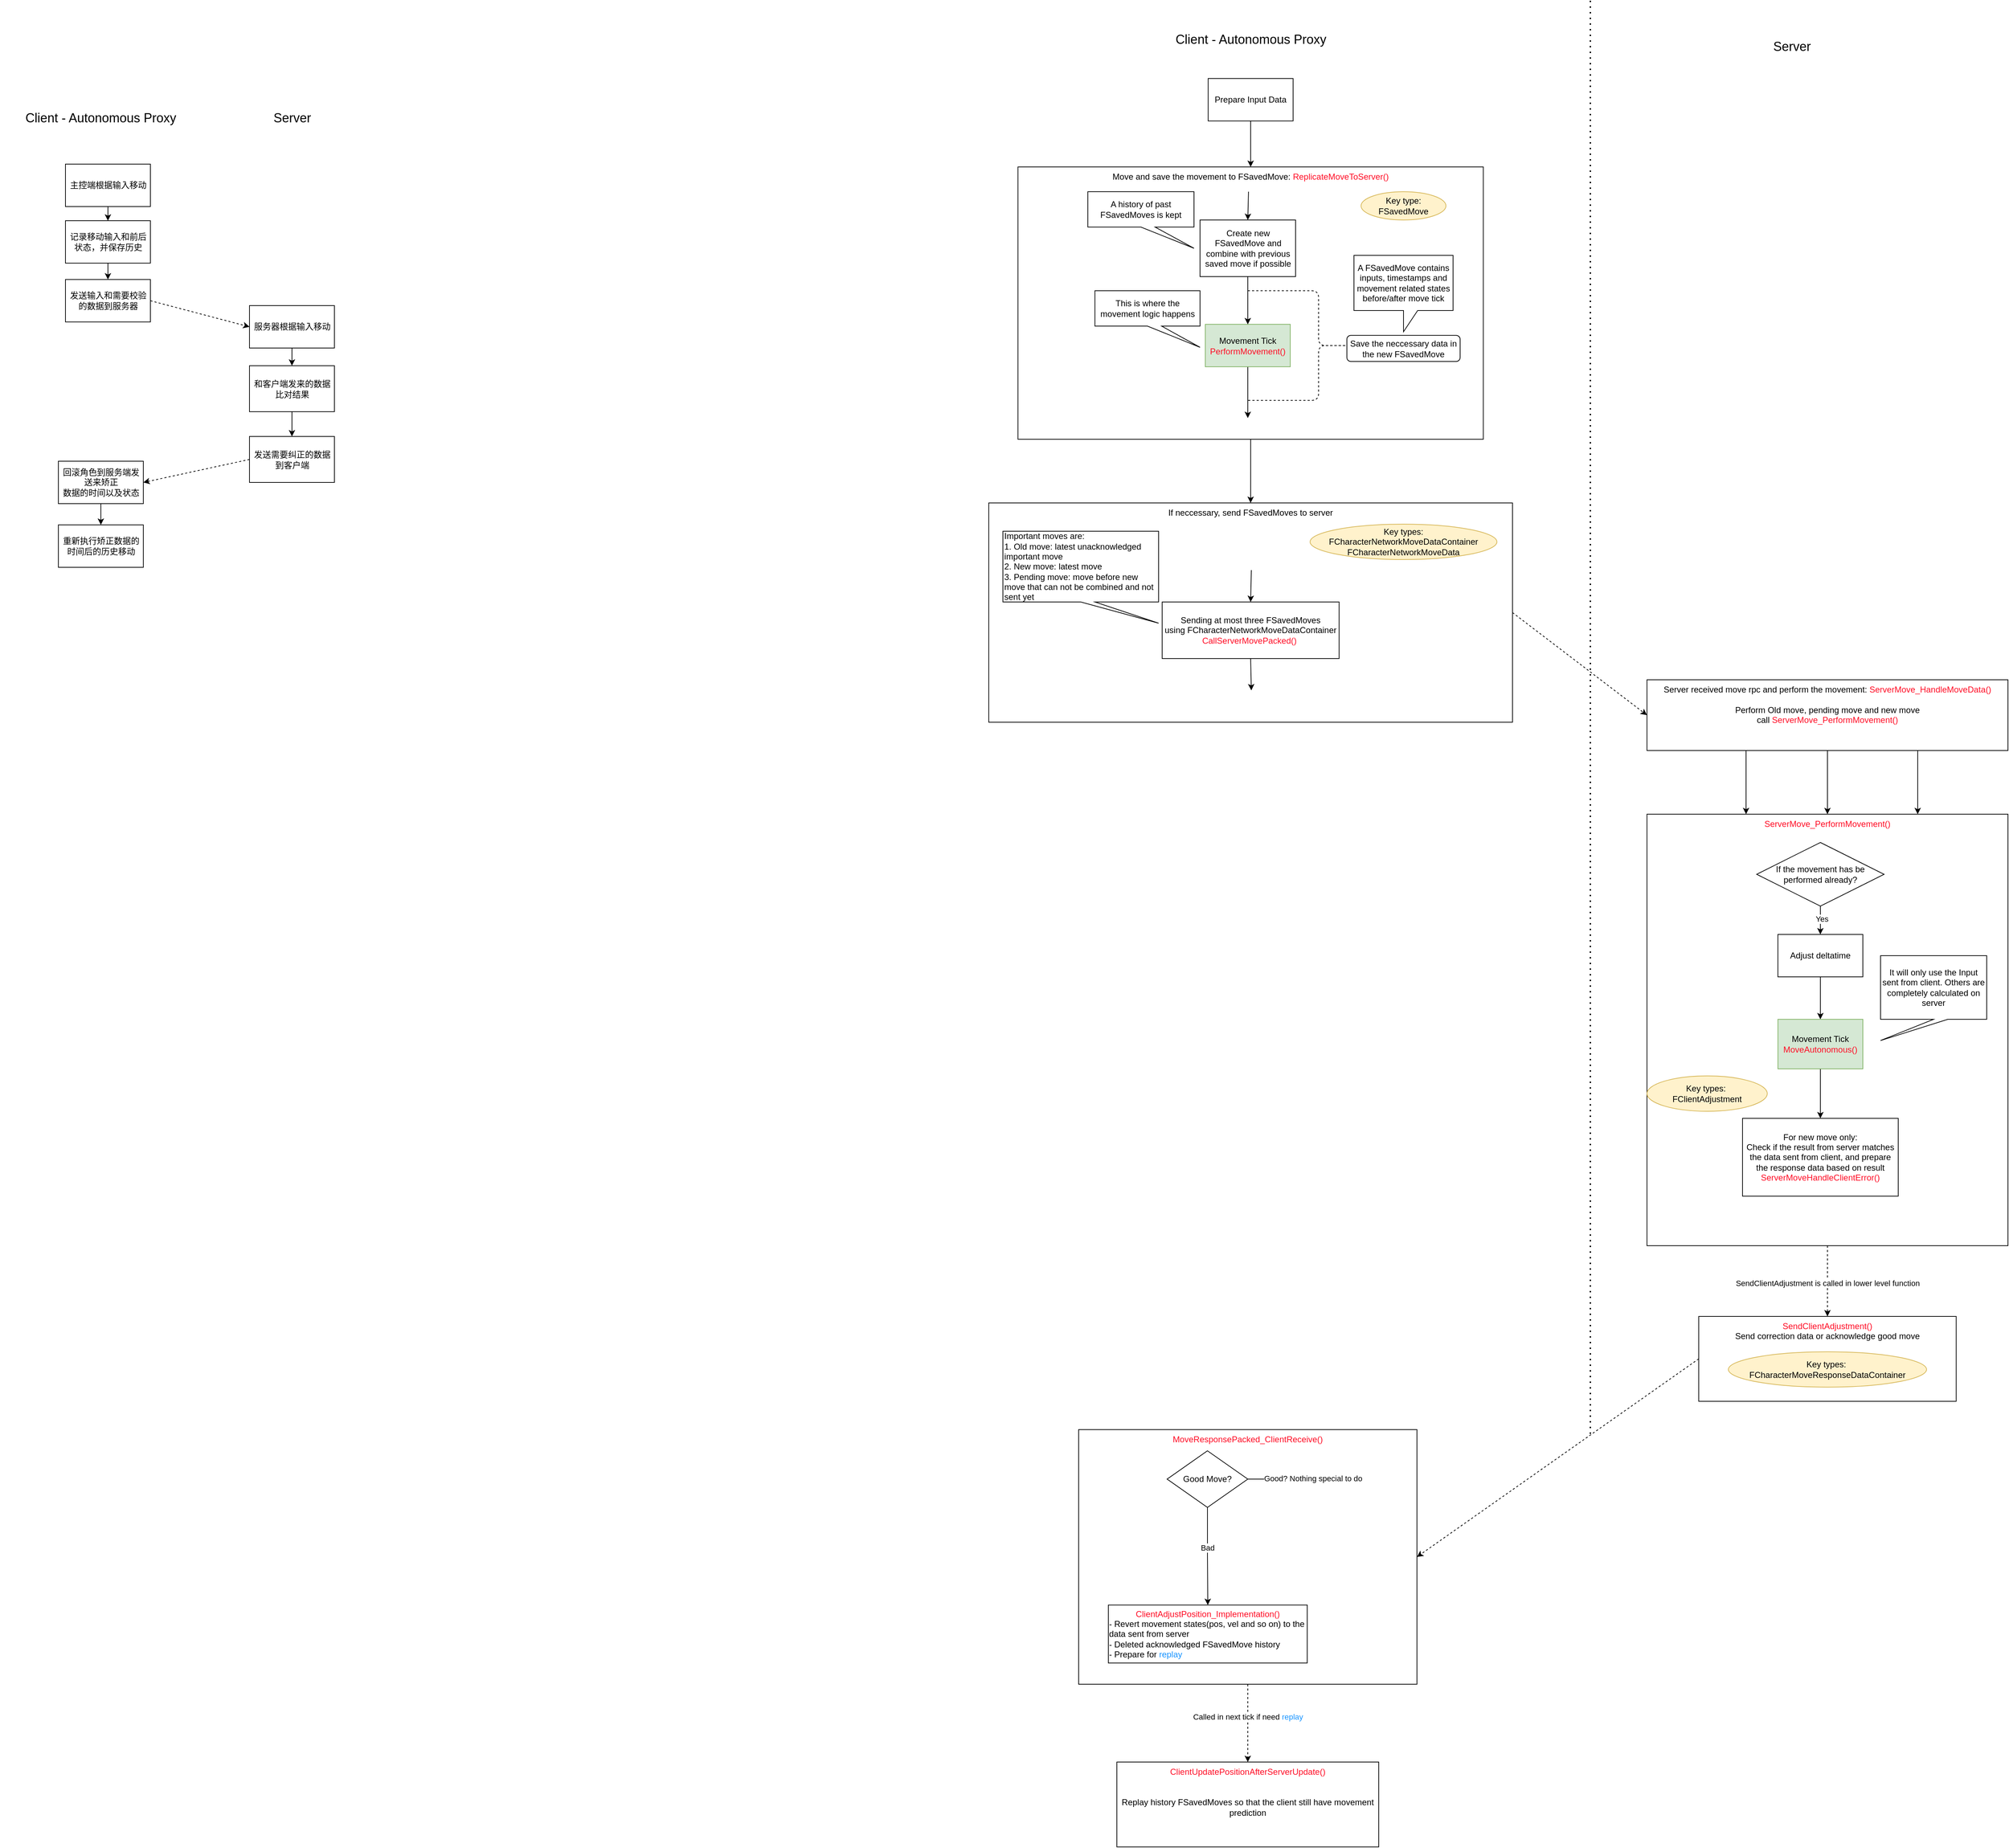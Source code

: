 <mxfile version="23.0.2" type="github">
  <diagram name="第 1 页" id="eNk743Lgy3ztg70Z9EB9">
    <mxGraphModel dx="3680" dy="1119" grid="0" gridSize="10" guides="0" tooltips="1" connect="1" arrows="1" fold="1" page="1" pageScale="1" pageWidth="827" pageHeight="1169" math="0" shadow="0">
      <root>
        <mxCell id="0" />
        <mxCell id="1" parent="0" />
        <mxCell id="QoKt7XNXczLMYl_EDJtm-24" style="edgeStyle=orthogonalEdgeStyle;rounded=0;orthogonalLoop=1;jettySize=auto;html=1;entryX=0.5;entryY=0;entryDx=0;entryDy=0;" edge="1" parent="1" source="QoKt7XNXczLMYl_EDJtm-15" target="QoKt7XNXczLMYl_EDJtm-21">
          <mxGeometry relative="1" as="geometry" />
        </mxCell>
        <mxCell id="QoKt7XNXczLMYl_EDJtm-15" value="Move and save the movement to FSavedMove:&amp;nbsp;&lt;font color=&quot;#ff0d25&quot;&gt;ReplicateMoveToServer()&lt;/font&gt;" style="rounded=0;whiteSpace=wrap;html=1;horizontal=1;verticalAlign=top;align=center;" vertex="1" parent="1">
          <mxGeometry x="11.25" y="245" width="657.5" height="385" as="geometry" />
        </mxCell>
        <mxCell id="QoKt7XNXczLMYl_EDJtm-2" style="edgeStyle=orthogonalEdgeStyle;rounded=0;orthogonalLoop=1;jettySize=auto;html=1;" edge="1" parent="1" source="QoKt7XNXczLMYl_EDJtm-1" target="QoKt7XNXczLMYl_EDJtm-15">
          <mxGeometry relative="1" as="geometry">
            <mxPoint x="350" y="350" as="targetPoint" />
          </mxGeometry>
        </mxCell>
        <mxCell id="QoKt7XNXczLMYl_EDJtm-1" value="Prepare Input Data" style="rounded=0;whiteSpace=wrap;html=1;" vertex="1" parent="1">
          <mxGeometry x="280" y="120" width="120" height="60" as="geometry" />
        </mxCell>
        <mxCell id="QoKt7XNXczLMYl_EDJtm-9" style="edgeStyle=orthogonalEdgeStyle;rounded=0;orthogonalLoop=1;jettySize=auto;html=1;entryX=0.5;entryY=0;entryDx=0;entryDy=0;" edge="1" parent="1" source="QoKt7XNXczLMYl_EDJtm-3">
          <mxGeometry relative="1" as="geometry">
            <mxPoint x="336" y="600" as="targetPoint" />
          </mxGeometry>
        </mxCell>
        <mxCell id="QoKt7XNXczLMYl_EDJtm-3" value="Movement Tick&lt;br&gt;&lt;font color=&quot;#ff0d25&quot;&gt;PerformMovement()&lt;/font&gt;" style="rounded=0;whiteSpace=wrap;html=1;fillColor=#d5e8d4;strokeColor=#82b366;" vertex="1" parent="1">
          <mxGeometry x="276" y="467.5" width="120" height="60" as="geometry" />
        </mxCell>
        <mxCell id="QoKt7XNXczLMYl_EDJtm-4" value="" style="shape=curlyBracket;whiteSpace=wrap;html=1;rounded=1;flipH=1;labelPosition=right;verticalLabelPosition=middle;align=left;verticalAlign=middle;size=0.333;dashed=1;" vertex="1" parent="1">
          <mxGeometry x="336" y="420" width="150" height="155" as="geometry" />
        </mxCell>
        <mxCell id="QoKt7XNXczLMYl_EDJtm-13" value="Save the neccessary data in the new FSavedMove" style="rounded=1;whiteSpace=wrap;html=1;" vertex="1" parent="1">
          <mxGeometry x="476" y="483.13" width="160" height="36.87" as="geometry" />
        </mxCell>
        <mxCell id="QoKt7XNXczLMYl_EDJtm-14" value="A FSavedMove contains inputs, timestamps and movement related states before/after move tick" style="shape=callout;whiteSpace=wrap;html=1;perimeter=calloutPerimeter;" vertex="1" parent="1">
          <mxGeometry x="486" y="370" width="140" height="108" as="geometry" />
        </mxCell>
        <mxCell id="QoKt7XNXczLMYl_EDJtm-17" style="edgeStyle=orthogonalEdgeStyle;rounded=0;orthogonalLoop=1;jettySize=auto;html=1;entryX=0.5;entryY=0;entryDx=0;entryDy=0;" edge="1" parent="1" source="QoKt7XNXczLMYl_EDJtm-16" target="QoKt7XNXczLMYl_EDJtm-3">
          <mxGeometry relative="1" as="geometry" />
        </mxCell>
        <mxCell id="QoKt7XNXczLMYl_EDJtm-16" value="Create new FSavedMove and combine with previous saved move if possible" style="rounded=0;whiteSpace=wrap;html=1;" vertex="1" parent="1">
          <mxGeometry x="268.5" y="320" width="135" height="80" as="geometry" />
        </mxCell>
        <mxCell id="QoKt7XNXczLMYl_EDJtm-18" value="This is where the movement logic happens" style="shape=callout;whiteSpace=wrap;html=1;perimeter=calloutPerimeter;position2=1;" vertex="1" parent="1">
          <mxGeometry x="120" y="420" width="148.5" height="80" as="geometry" />
        </mxCell>
        <mxCell id="QoKt7XNXczLMYl_EDJtm-19" value="A history of past FSavedMoves is kept" style="shape=callout;whiteSpace=wrap;html=1;perimeter=calloutPerimeter;position2=1;" vertex="1" parent="1">
          <mxGeometry x="110" y="280" width="150" height="80" as="geometry" />
        </mxCell>
        <mxCell id="QoKt7XNXczLMYl_EDJtm-20" value="" style="endArrow=classic;html=1;rounded=0;entryX=0.5;entryY=0;entryDx=0;entryDy=0;" edge="1" parent="1" target="QoKt7XNXczLMYl_EDJtm-16">
          <mxGeometry width="50" height="50" relative="1" as="geometry">
            <mxPoint x="337" y="280" as="sourcePoint" />
            <mxPoint x="370" y="260" as="targetPoint" />
          </mxGeometry>
        </mxCell>
        <mxCell id="QoKt7XNXczLMYl_EDJtm-21" value="If neccessary, send FSavedMoves to server" style="rounded=0;whiteSpace=wrap;html=1;verticalAlign=top;" vertex="1" parent="1">
          <mxGeometry x="-30" y="720" width="740" height="310" as="geometry" />
        </mxCell>
        <mxCell id="QoKt7XNXczLMYl_EDJtm-23" value="Key type: FSavedMove" style="ellipse;whiteSpace=wrap;html=1;fillColor=#fff2cc;strokeColor=#d6b656;" vertex="1" parent="1">
          <mxGeometry x="496" y="280" width="120" height="40" as="geometry" />
        </mxCell>
        <mxCell id="QoKt7XNXczLMYl_EDJtm-25" value="Key types: FCharacterNetworkMoveDataContainer&lt;br&gt;FCharacterNetworkMoveData" style="ellipse;whiteSpace=wrap;html=1;fillColor=#fff2cc;strokeColor=#d6b656;" vertex="1" parent="1">
          <mxGeometry x="424" y="750" width="264" height="50" as="geometry" />
        </mxCell>
        <mxCell id="QoKt7XNXczLMYl_EDJtm-26" value="Sending at most three FSavedMoves using&amp;nbsp;FCharacterNetworkMoveDataContainer&lt;br&gt;&lt;font color=&quot;#ff0d25&quot;&gt;CallServerMovePacked()&lt;span style=&quot;background-color: initial;&quot;&gt;&amp;nbsp;&lt;/span&gt;&lt;/font&gt;" style="rounded=0;whiteSpace=wrap;html=1;" vertex="1" parent="1">
          <mxGeometry x="215" y="860" width="250" height="80" as="geometry" />
        </mxCell>
        <mxCell id="QoKt7XNXczLMYl_EDJtm-27" value="Important moves are:&lt;br&gt;1. Old move: latest unacknowledged important move&lt;br&gt;2. New move: latest move&lt;br&gt;3. Pending move: move before new move that can not be combined and not sent yet" style="shape=callout;whiteSpace=wrap;html=1;perimeter=calloutPerimeter;align=left;position2=1;" vertex="1" parent="1">
          <mxGeometry x="-10" y="760" width="220" height="130" as="geometry" />
        </mxCell>
        <mxCell id="QoKt7XNXczLMYl_EDJtm-28" value="" style="endArrow=classic;html=1;rounded=0;entryX=0.5;entryY=0;entryDx=0;entryDy=0;" edge="1" parent="1" target="QoKt7XNXczLMYl_EDJtm-26">
          <mxGeometry width="50" height="50" relative="1" as="geometry">
            <mxPoint x="341" y="815" as="sourcePoint" />
            <mxPoint x="370" y="770" as="targetPoint" />
          </mxGeometry>
        </mxCell>
        <mxCell id="QoKt7XNXczLMYl_EDJtm-29" value="" style="endArrow=classic;html=1;rounded=0;exitX=0.5;exitY=1;exitDx=0;exitDy=0;" edge="1" parent="1" source="QoKt7XNXczLMYl_EDJtm-26">
          <mxGeometry width="50" height="50" relative="1" as="geometry">
            <mxPoint x="440" y="1140" as="sourcePoint" />
            <mxPoint x="341" y="985" as="targetPoint" />
          </mxGeometry>
        </mxCell>
        <mxCell id="QoKt7XNXczLMYl_EDJtm-30" value="Client - Autonomous Proxy" style="text;html=1;strokeColor=none;fillColor=none;align=center;verticalAlign=middle;whiteSpace=wrap;rounded=0;fontSize=18;" vertex="1" parent="1">
          <mxGeometry x="197.5" y="30" width="285" height="70" as="geometry" />
        </mxCell>
        <mxCell id="QoKt7XNXczLMYl_EDJtm-31" value="" style="endArrow=none;dashed=1;html=1;dashPattern=1 3;strokeWidth=2;rounded=0;" edge="1" parent="1">
          <mxGeometry width="50" height="50" relative="1" as="geometry">
            <mxPoint x="820" y="10" as="sourcePoint" />
            <mxPoint x="820" y="2040" as="targetPoint" />
          </mxGeometry>
        </mxCell>
        <mxCell id="QoKt7XNXczLMYl_EDJtm-32" value="Server" style="text;html=1;strokeColor=none;fillColor=none;align=center;verticalAlign=middle;whiteSpace=wrap;rounded=0;fontSize=18;" vertex="1" parent="1">
          <mxGeometry x="1000" y="40" width="210" height="70" as="geometry" />
        </mxCell>
        <mxCell id="QoKt7XNXczLMYl_EDJtm-36" style="edgeStyle=orthogonalEdgeStyle;rounded=0;orthogonalLoop=1;jettySize=auto;html=1;entryX=0.5;entryY=0;entryDx=0;entryDy=0;" edge="1" parent="1" source="QoKt7XNXczLMYl_EDJtm-33" target="QoKt7XNXczLMYl_EDJtm-35">
          <mxGeometry relative="1" as="geometry" />
        </mxCell>
        <mxCell id="QoKt7XNXczLMYl_EDJtm-33" value="Server received move rpc and perform the movement:&amp;nbsp;&lt;span style=&quot;background-color: initial;&quot;&gt;&lt;font color=&quot;#ff0d25&quot;&gt;ServerMove_HandleMoveData()&lt;br&gt;&lt;/font&gt;&lt;/span&gt;&lt;span style=&quot;background-color: initial;&quot;&gt;&lt;br&gt;Perform Old move, pending move and new move&lt;br&gt;call &lt;font color=&quot;#ff0d25&quot;&gt;ServerMove_PerformMovement()&lt;/font&gt;&lt;br&gt;&lt;/span&gt;" style="rounded=0;whiteSpace=wrap;html=1;verticalAlign=top;" vertex="1" parent="1">
          <mxGeometry x="900" y="970" width="510" height="100" as="geometry" />
        </mxCell>
        <mxCell id="QoKt7XNXczLMYl_EDJtm-34" value="" style="endArrow=classic;html=1;rounded=0;dashed=1;exitX=1;exitY=0.5;exitDx=0;exitDy=0;entryX=0;entryY=0.5;entryDx=0;entryDy=0;" edge="1" parent="1" source="QoKt7XNXczLMYl_EDJtm-21" target="QoKt7XNXczLMYl_EDJtm-33">
          <mxGeometry width="50" height="50" relative="1" as="geometry">
            <mxPoint x="760" y="890" as="sourcePoint" />
            <mxPoint x="810" y="840" as="targetPoint" />
          </mxGeometry>
        </mxCell>
        <mxCell id="QoKt7XNXczLMYl_EDJtm-35" value="&lt;font color=&quot;#ff0d25&quot;&gt;ServerMove_PerformMovement()&lt;/font&gt;&lt;span style=&quot;background-color: initial;&quot;&gt;&lt;br&gt;&lt;/span&gt;" style="rounded=0;whiteSpace=wrap;html=1;verticalAlign=top;" vertex="1" parent="1">
          <mxGeometry x="900" y="1160" width="510" height="610" as="geometry" />
        </mxCell>
        <mxCell id="QoKt7XNXczLMYl_EDJtm-37" style="edgeStyle=orthogonalEdgeStyle;rounded=0;orthogonalLoop=1;jettySize=auto;html=1;entryX=0.75;entryY=0;entryDx=0;entryDy=0;exitX=0.75;exitY=1;exitDx=0;exitDy=0;" edge="1" parent="1" source="QoKt7XNXczLMYl_EDJtm-33" target="QoKt7XNXczLMYl_EDJtm-35">
          <mxGeometry relative="1" as="geometry">
            <mxPoint x="1170" y="1070" as="sourcePoint" />
            <mxPoint x="1170" y="1160" as="targetPoint" />
          </mxGeometry>
        </mxCell>
        <mxCell id="QoKt7XNXczLMYl_EDJtm-38" style="edgeStyle=orthogonalEdgeStyle;rounded=0;orthogonalLoop=1;jettySize=auto;html=1;" edge="1" parent="1">
          <mxGeometry relative="1" as="geometry">
            <mxPoint x="1040" y="1070" as="sourcePoint" />
            <mxPoint x="1040" y="1160" as="targetPoint" />
          </mxGeometry>
        </mxCell>
        <mxCell id="QoKt7XNXczLMYl_EDJtm-40" style="edgeStyle=orthogonalEdgeStyle;rounded=0;orthogonalLoop=1;jettySize=auto;html=1;entryX=0.5;entryY=0;entryDx=0;entryDy=0;" edge="1" parent="1" source="QoKt7XNXczLMYl_EDJtm-39" target="QoKt7XNXczLMYl_EDJtm-42">
          <mxGeometry relative="1" as="geometry">
            <mxPoint x="1144.736" y="1360.644" as="targetPoint" />
          </mxGeometry>
        </mxCell>
        <mxCell id="QoKt7XNXczLMYl_EDJtm-41" value="Yes" style="edgeLabel;html=1;align=center;verticalAlign=middle;resizable=0;points=[];" vertex="1" connectable="0" parent="QoKt7XNXczLMYl_EDJtm-40">
          <mxGeometry x="-0.095" y="2" relative="1" as="geometry">
            <mxPoint as="offset" />
          </mxGeometry>
        </mxCell>
        <mxCell id="QoKt7XNXczLMYl_EDJtm-39" value="If the movement has be performed already?" style="rhombus;whiteSpace=wrap;html=1;" vertex="1" parent="1">
          <mxGeometry x="1055" y="1200" width="180" height="90" as="geometry" />
        </mxCell>
        <mxCell id="QoKt7XNXczLMYl_EDJtm-44" style="edgeStyle=orthogonalEdgeStyle;rounded=0;orthogonalLoop=1;jettySize=auto;html=1;" edge="1" parent="1" source="QoKt7XNXczLMYl_EDJtm-42" target="QoKt7XNXczLMYl_EDJtm-43">
          <mxGeometry relative="1" as="geometry" />
        </mxCell>
        <mxCell id="QoKt7XNXczLMYl_EDJtm-42" value="Adjust deltatime" style="rounded=0;whiteSpace=wrap;html=1;" vertex="1" parent="1">
          <mxGeometry x="1085" y="1330" width="120" height="60" as="geometry" />
        </mxCell>
        <mxCell id="QoKt7XNXczLMYl_EDJtm-47" style="edgeStyle=orthogonalEdgeStyle;rounded=0;orthogonalLoop=1;jettySize=auto;html=1;entryX=0.5;entryY=0;entryDx=0;entryDy=0;" edge="1" parent="1" source="QoKt7XNXczLMYl_EDJtm-43" target="QoKt7XNXczLMYl_EDJtm-56">
          <mxGeometry relative="1" as="geometry">
            <mxPoint x="1145.0" y="1570" as="targetPoint" />
          </mxGeometry>
        </mxCell>
        <mxCell id="QoKt7XNXczLMYl_EDJtm-43" value="Movement Tick&lt;br&gt;&lt;font color=&quot;#ff0d25&quot;&gt;MoveAutonomous()&lt;/font&gt;" style="rounded=0;whiteSpace=wrap;html=1;fillColor=#d5e8d4;strokeColor=#82b366;" vertex="1" parent="1">
          <mxGeometry x="1085" y="1450" width="120" height="70" as="geometry" />
        </mxCell>
        <mxCell id="QoKt7XNXczLMYl_EDJtm-45" value="It will only use the Input sent from client. Others are completely calculated on server" style="shape=callout;whiteSpace=wrap;html=1;perimeter=calloutPerimeter;position2=0;" vertex="1" parent="1">
          <mxGeometry x="1230" y="1360" width="150" height="120" as="geometry" />
        </mxCell>
        <mxCell id="QoKt7XNXczLMYl_EDJtm-56" value="For new move only:&lt;br style=&quot;border-color: var(--border-color);&quot;&gt;Check if the result from server matches the data sent from client, and prepare the response data based on result&lt;br&gt;&lt;font color=&quot;#ff0d25&quot;&gt;ServerMoveHandleClientError()&lt;/font&gt;" style="rounded=0;whiteSpace=wrap;html=1;" vertex="1" parent="1">
          <mxGeometry x="1035" y="1590" width="220" height="110" as="geometry" />
        </mxCell>
        <mxCell id="QoKt7XNXczLMYl_EDJtm-57" value="Key types:&amp;nbsp;&lt;br&gt;FClientAdjustment" style="ellipse;whiteSpace=wrap;html=1;fillColor=#fff2cc;strokeColor=#d6b656;" vertex="1" parent="1">
          <mxGeometry x="900" y="1530" width="170" height="50" as="geometry" />
        </mxCell>
        <mxCell id="QoKt7XNXczLMYl_EDJtm-58" value="" style="endArrow=classic;html=1;rounded=0;exitX=0.5;exitY=1;exitDx=0;exitDy=0;dashed=1;entryX=0.5;entryY=0;entryDx=0;entryDy=0;" edge="1" parent="1" source="QoKt7XNXczLMYl_EDJtm-35" target="QoKt7XNXczLMYl_EDJtm-60">
          <mxGeometry width="50" height="50" relative="1" as="geometry">
            <mxPoint x="1130" y="1940" as="sourcePoint" />
            <mxPoint x="1155" y="1880" as="targetPoint" />
          </mxGeometry>
        </mxCell>
        <mxCell id="QoKt7XNXczLMYl_EDJtm-59" value="SendClientAdjustment is called in lower level function" style="edgeLabel;html=1;align=center;verticalAlign=middle;resizable=0;points=[];" vertex="1" connectable="0" parent="QoKt7XNXczLMYl_EDJtm-58">
          <mxGeometry x="0.488" y="-1" relative="1" as="geometry">
            <mxPoint x="1" y="-22" as="offset" />
          </mxGeometry>
        </mxCell>
        <mxCell id="QoKt7XNXczLMYl_EDJtm-60" value="&lt;font color=&quot;#ff0d25&quot;&gt;SendClientAdjustment()&lt;/font&gt;&lt;br&gt;Send correction data or acknowledge good move" style="rounded=0;whiteSpace=wrap;html=1;verticalAlign=top;" vertex="1" parent="1">
          <mxGeometry x="973.13" y="1870" width="363.75" height="120" as="geometry" />
        </mxCell>
        <mxCell id="QoKt7XNXczLMYl_EDJtm-61" value="Key types:&amp;nbsp;&lt;br&gt;FCharacterMoveResponseDataContainer" style="ellipse;whiteSpace=wrap;html=1;fillColor=#fff2cc;strokeColor=#d6b656;" vertex="1" parent="1">
          <mxGeometry x="1015.01" y="1920" width="280" height="50" as="geometry" />
        </mxCell>
        <mxCell id="QoKt7XNXczLMYl_EDJtm-62" value="" style="endArrow=classic;html=1;rounded=0;exitX=0;exitY=0.5;exitDx=0;exitDy=0;dashed=1;entryX=1;entryY=0.5;entryDx=0;entryDy=0;" edge="1" parent="1" source="QoKt7XNXczLMYl_EDJtm-60" target="QoKt7XNXczLMYl_EDJtm-63">
          <mxGeometry width="50" height="50" relative="1" as="geometry">
            <mxPoint x="670" y="2000" as="sourcePoint" />
            <mxPoint x="680" y="2070" as="targetPoint" />
          </mxGeometry>
        </mxCell>
        <mxCell id="QoKt7XNXczLMYl_EDJtm-63" value="&lt;font color=&quot;#ff0d25&quot;&gt;MoveResponsePacked_ClientReceive()&lt;/font&gt;" style="rounded=0;whiteSpace=wrap;html=1;verticalAlign=top;" vertex="1" parent="1">
          <mxGeometry x="97" y="2030" width="478" height="360" as="geometry" />
        </mxCell>
        <mxCell id="QoKt7XNXczLMYl_EDJtm-69" style="edgeStyle=orthogonalEdgeStyle;rounded=0;orthogonalLoop=1;jettySize=auto;html=1;exitX=1;exitY=0.5;exitDx=0;exitDy=0;" edge="1" parent="1" source="QoKt7XNXczLMYl_EDJtm-64">
          <mxGeometry relative="1" as="geometry">
            <mxPoint x="473.282" y="2100.282" as="targetPoint" />
          </mxGeometry>
        </mxCell>
        <mxCell id="QoKt7XNXczLMYl_EDJtm-70" value="Good? Nothing special to do" style="edgeLabel;html=1;align=center;verticalAlign=middle;resizable=0;points=[];" vertex="1" connectable="0" parent="QoKt7XNXczLMYl_EDJtm-69">
          <mxGeometry x="0.339" y="2" relative="1" as="geometry">
            <mxPoint as="offset" />
          </mxGeometry>
        </mxCell>
        <mxCell id="QoKt7XNXczLMYl_EDJtm-71" style="edgeStyle=orthogonalEdgeStyle;rounded=0;orthogonalLoop=1;jettySize=auto;html=1;entryX=0.5;entryY=0;entryDx=0;entryDy=0;" edge="1" parent="1" source="QoKt7XNXczLMYl_EDJtm-64" target="QoKt7XNXczLMYl_EDJtm-72">
          <mxGeometry relative="1" as="geometry">
            <mxPoint x="278.41" y="2198.231" as="targetPoint" />
          </mxGeometry>
        </mxCell>
        <mxCell id="QoKt7XNXczLMYl_EDJtm-73" value="Bad" style="edgeLabel;html=1;align=center;verticalAlign=middle;resizable=0;points=[];" vertex="1" connectable="0" parent="QoKt7XNXczLMYl_EDJtm-71">
          <mxGeometry x="-0.179" relative="1" as="geometry">
            <mxPoint as="offset" />
          </mxGeometry>
        </mxCell>
        <mxCell id="QoKt7XNXczLMYl_EDJtm-64" value="Good Move?" style="rhombus;whiteSpace=wrap;html=1;" vertex="1" parent="1">
          <mxGeometry x="222" y="2060" width="114" height="80" as="geometry" />
        </mxCell>
        <mxCell id="QoKt7XNXczLMYl_EDJtm-72" value="&lt;font color=&quot;#ff0d25&quot;&gt;ClientAdjustPosition_Implementation()&lt;/font&gt;&lt;br&gt;&lt;div style=&quot;text-align: left;&quot;&gt;&lt;span style=&quot;background-color: initial;&quot;&gt;- Revert movement states(pos, vel and so on) to the data sent from server&lt;/span&gt;&lt;/div&gt;&lt;div style=&quot;text-align: left;&quot;&gt;&lt;span style=&quot;background-color: initial;&quot;&gt;- Deleted acknowledged FSavedMove history&lt;br&gt;- Prepare for &lt;font color=&quot;#1994ff&quot;&gt;replay&lt;/font&gt;&lt;/span&gt;&lt;/div&gt;" style="rounded=0;whiteSpace=wrap;html=1;" vertex="1" parent="1">
          <mxGeometry x="139" y="2278" width="281" height="82" as="geometry" />
        </mxCell>
        <mxCell id="QoKt7XNXczLMYl_EDJtm-74" value="" style="endArrow=classic;html=1;rounded=0;exitX=0.5;exitY=1;exitDx=0;exitDy=0;dashed=1;entryX=0.5;entryY=0;entryDx=0;entryDy=0;" edge="1" parent="1" source="QoKt7XNXczLMYl_EDJtm-63" target="QoKt7XNXczLMYl_EDJtm-77">
          <mxGeometry width="50" height="50" relative="1" as="geometry">
            <mxPoint x="290" y="2540" as="sourcePoint" />
            <mxPoint x="336" y="2490" as="targetPoint" />
          </mxGeometry>
        </mxCell>
        <mxCell id="QoKt7XNXczLMYl_EDJtm-76" value="Called in next tick if need &lt;font color=&quot;#1994ff&quot;&gt;replay&lt;/font&gt;" style="edgeLabel;html=1;align=center;verticalAlign=middle;resizable=0;points=[];" vertex="1" connectable="0" parent="QoKt7XNXczLMYl_EDJtm-74">
          <mxGeometry x="-0.17" relative="1" as="geometry">
            <mxPoint as="offset" />
          </mxGeometry>
        </mxCell>
        <mxCell id="QoKt7XNXczLMYl_EDJtm-77" value="&lt;font color=&quot;#ff0d25&quot;&gt;ClientUpdatePositionAfterServerUpdate()&lt;/font&gt;&lt;br&gt;&lt;br&gt;&lt;br&gt;Replay history FSavedMoves so that the client still have movement prediction" style="rounded=0;whiteSpace=wrap;html=1;verticalAlign=top;" vertex="1" parent="1">
          <mxGeometry x="151" y="2500" width="370" height="120" as="geometry" />
        </mxCell>
        <mxCell id="QoKt7XNXczLMYl_EDJtm-78" value="Client - Autonomous Proxy" style="text;html=1;strokeColor=none;fillColor=none;align=center;verticalAlign=middle;whiteSpace=wrap;rounded=0;fontSize=18;" vertex="1" parent="1">
          <mxGeometry x="-1427" y="141" width="285" height="70" as="geometry" />
        </mxCell>
        <mxCell id="QoKt7XNXczLMYl_EDJtm-79" value="Server" style="text;html=1;strokeColor=none;fillColor=none;align=center;verticalAlign=middle;whiteSpace=wrap;rounded=0;fontSize=18;" vertex="1" parent="1">
          <mxGeometry x="-1119.5" y="141" width="210" height="70" as="geometry" />
        </mxCell>
        <mxCell id="QoKt7XNXczLMYl_EDJtm-88" style="edgeStyle=orthogonalEdgeStyle;rounded=0;orthogonalLoop=1;jettySize=auto;html=1;entryX=0.5;entryY=0;entryDx=0;entryDy=0;" edge="1" parent="1" source="QoKt7XNXczLMYl_EDJtm-80" target="QoKt7XNXczLMYl_EDJtm-81">
          <mxGeometry relative="1" as="geometry" />
        </mxCell>
        <mxCell id="QoKt7XNXczLMYl_EDJtm-80" value="主控端根据输入移动" style="rounded=0;whiteSpace=wrap;html=1;" vertex="1" parent="1">
          <mxGeometry x="-1334.5" y="241" width="120" height="60" as="geometry" />
        </mxCell>
        <mxCell id="QoKt7XNXczLMYl_EDJtm-89" style="edgeStyle=orthogonalEdgeStyle;rounded=0;orthogonalLoop=1;jettySize=auto;html=1;entryX=0.5;entryY=0;entryDx=0;entryDy=0;" edge="1" parent="1" source="QoKt7XNXczLMYl_EDJtm-81" target="QoKt7XNXczLMYl_EDJtm-82">
          <mxGeometry relative="1" as="geometry" />
        </mxCell>
        <mxCell id="QoKt7XNXczLMYl_EDJtm-81" value="记录移动输入和前后状态，并保存历史" style="rounded=0;whiteSpace=wrap;html=1;" vertex="1" parent="1">
          <mxGeometry x="-1334.5" y="321" width="120" height="60" as="geometry" />
        </mxCell>
        <mxCell id="QoKt7XNXczLMYl_EDJtm-82" value="发送输入和需要校验的数据到服务器" style="rounded=0;whiteSpace=wrap;html=1;" vertex="1" parent="1">
          <mxGeometry x="-1334.5" y="404.13" width="120" height="60" as="geometry" />
        </mxCell>
        <mxCell id="QoKt7XNXczLMYl_EDJtm-91" style="edgeStyle=orthogonalEdgeStyle;rounded=0;orthogonalLoop=1;jettySize=auto;html=1;entryX=0.5;entryY=0;entryDx=0;entryDy=0;" edge="1" parent="1" source="QoKt7XNXczLMYl_EDJtm-83" target="QoKt7XNXczLMYl_EDJtm-84">
          <mxGeometry relative="1" as="geometry" />
        </mxCell>
        <mxCell id="QoKt7XNXczLMYl_EDJtm-83" value="服务器根据输入移动" style="rounded=0;whiteSpace=wrap;html=1;" vertex="1" parent="1">
          <mxGeometry x="-1074.5" y="441" width="120" height="60" as="geometry" />
        </mxCell>
        <mxCell id="QoKt7XNXczLMYl_EDJtm-92" style="edgeStyle=orthogonalEdgeStyle;rounded=0;orthogonalLoop=1;jettySize=auto;html=1;entryX=0.5;entryY=0;entryDx=0;entryDy=0;" edge="1" parent="1" source="QoKt7XNXczLMYl_EDJtm-84" target="QoKt7XNXczLMYl_EDJtm-85">
          <mxGeometry relative="1" as="geometry" />
        </mxCell>
        <mxCell id="QoKt7XNXczLMYl_EDJtm-84" value="和客户端发来的数据比对结果" style="rounded=0;whiteSpace=wrap;html=1;" vertex="1" parent="1">
          <mxGeometry x="-1074.5" y="526" width="120" height="65" as="geometry" />
        </mxCell>
        <mxCell id="QoKt7XNXczLMYl_EDJtm-85" value="发送需要纠正的数据到客户端" style="rounded=0;whiteSpace=wrap;html=1;" vertex="1" parent="1">
          <mxGeometry x="-1074.5" y="626" width="120" height="65" as="geometry" />
        </mxCell>
        <mxCell id="QoKt7XNXczLMYl_EDJtm-94" style="edgeStyle=orthogonalEdgeStyle;rounded=0;orthogonalLoop=1;jettySize=auto;html=1;entryX=0.5;entryY=0;entryDx=0;entryDy=0;" edge="1" parent="1" source="QoKt7XNXczLMYl_EDJtm-86" target="QoKt7XNXczLMYl_EDJtm-87">
          <mxGeometry relative="1" as="geometry" />
        </mxCell>
        <mxCell id="QoKt7XNXczLMYl_EDJtm-86" value="回滚角色到服务端发送来矫正&lt;br&gt;数据的时间以及状态" style="rounded=0;whiteSpace=wrap;html=1;" vertex="1" parent="1">
          <mxGeometry x="-1344.5" y="661" width="120" height="60" as="geometry" />
        </mxCell>
        <mxCell id="QoKt7XNXczLMYl_EDJtm-87" value="重新执行矫正数据的时间后的历史移动" style="rounded=0;whiteSpace=wrap;html=1;" vertex="1" parent="1">
          <mxGeometry x="-1344.5" y="751" width="120" height="60" as="geometry" />
        </mxCell>
        <mxCell id="QoKt7XNXczLMYl_EDJtm-95" value="" style="endArrow=classic;html=1;rounded=0;exitX=1;exitY=0.5;exitDx=0;exitDy=0;entryX=0;entryY=0.5;entryDx=0;entryDy=0;dashed=1;" edge="1" parent="1" source="QoKt7XNXczLMYl_EDJtm-82" target="QoKt7XNXczLMYl_EDJtm-83">
          <mxGeometry width="50" height="50" relative="1" as="geometry">
            <mxPoint x="-1154.5" y="541" as="sourcePoint" />
            <mxPoint x="-1104.5" y="491" as="targetPoint" />
          </mxGeometry>
        </mxCell>
        <mxCell id="QoKt7XNXczLMYl_EDJtm-96" value="" style="endArrow=classic;html=1;rounded=0;entryX=1;entryY=0.5;entryDx=0;entryDy=0;exitX=0;exitY=0.5;exitDx=0;exitDy=0;dashed=1;" edge="1" parent="1" source="QoKt7XNXczLMYl_EDJtm-85" target="QoKt7XNXczLMYl_EDJtm-86">
          <mxGeometry width="50" height="50" relative="1" as="geometry">
            <mxPoint x="-1154.5" y="701" as="sourcePoint" />
            <mxPoint x="-1104.5" y="651" as="targetPoint" />
          </mxGeometry>
        </mxCell>
      </root>
    </mxGraphModel>
  </diagram>
</mxfile>
